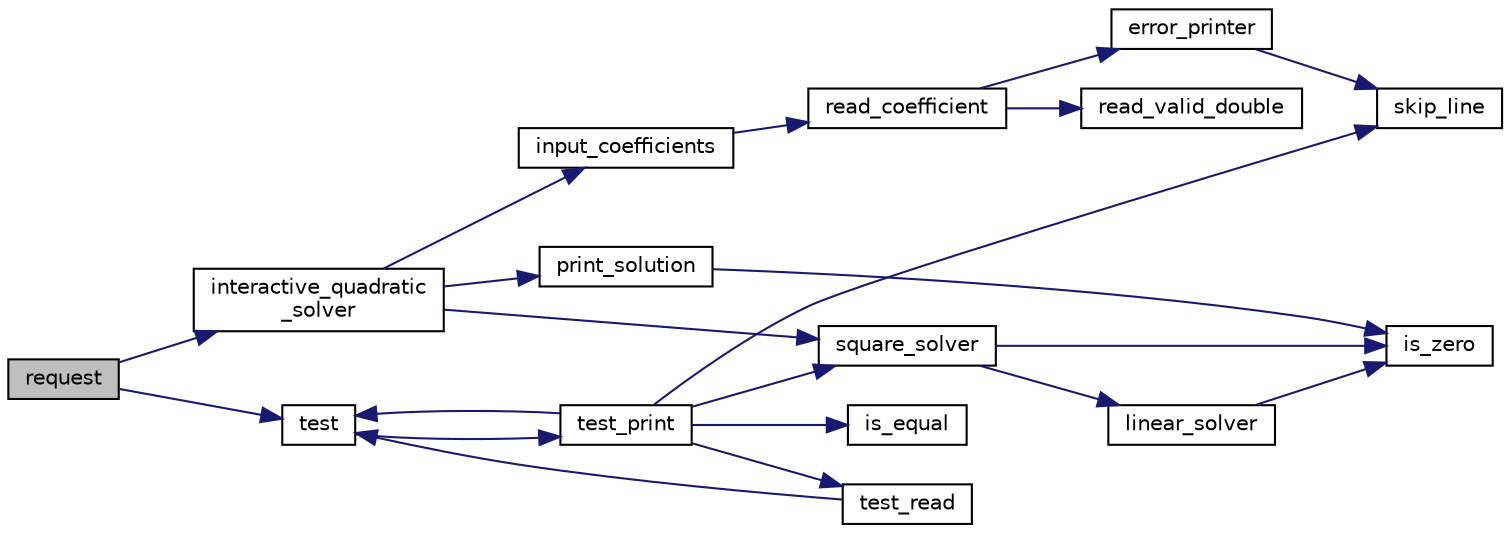 digraph "request"
{
 // LATEX_PDF_SIZE
  edge [fontname="Helvetica",fontsize="10",labelfontname="Helvetica",labelfontsize="10"];
  node [fontname="Helvetica",fontsize="10",shape=record];
  rankdir="LR";
  Node1 [label="request",height=0.2,width=0.4,color="black", fillcolor="grey75", style="filled", fontcolor="black",tooltip=" "];
  Node1 -> Node2 [color="midnightblue",fontsize="10",style="solid",fontname="Helvetica"];
  Node2 [label="interactive_quadratic\l_solver",height=0.2,width=0.4,color="black", fillcolor="white", style="filled",URL="$interface_8cpp.html#a02f6a66242172ced5e7694a59c5c7f63",tooltip=" "];
  Node2 -> Node3 [color="midnightblue",fontsize="10",style="solid",fontname="Helvetica"];
  Node3 [label="input_coefficients",height=0.2,width=0.4,color="black", fillcolor="white", style="filled",URL="$interface_8cpp.html#afd20c160a8b7e223d357912a1b78bb11",tooltip=" "];
  Node3 -> Node4 [color="midnightblue",fontsize="10",style="solid",fontname="Helvetica"];
  Node4 [label="read_coefficient",height=0.2,width=0.4,color="black", fillcolor="white", style="filled",URL="$interface_8cpp.html#a37a4135e5087e4064f6c41a9d4bcc31c",tooltip=" "];
  Node4 -> Node5 [color="midnightblue",fontsize="10",style="solid",fontname="Helvetica"];
  Node5 [label="error_printer",height=0.2,width=0.4,color="black", fillcolor="white", style="filled",URL="$error_8cpp.html#a12e2b8237677e38e9dfeb4f6e86154f5",tooltip=" "];
  Node5 -> Node6 [color="midnightblue",fontsize="10",style="solid",fontname="Helvetica"];
  Node6 [label="skip_line",height=0.2,width=0.4,color="black", fillcolor="white", style="filled",URL="$interface_8cpp.html#a414daf603ed0764e620c131477f3716e",tooltip=" "];
  Node4 -> Node7 [color="midnightblue",fontsize="10",style="solid",fontname="Helvetica"];
  Node7 [label="read_valid_double",height=0.2,width=0.4,color="black", fillcolor="white", style="filled",URL="$interface_8cpp.html#a38cbd1e1a77607ca671449e1e93bbbf2",tooltip=" "];
  Node2 -> Node8 [color="midnightblue",fontsize="10",style="solid",fontname="Helvetica"];
  Node8 [label="print_solution",height=0.2,width=0.4,color="black", fillcolor="white", style="filled",URL="$interface_8cpp.html#a38dbfacccb0dd11c32685c7573127a9f",tooltip=" "];
  Node8 -> Node9 [color="midnightblue",fontsize="10",style="solid",fontname="Helvetica"];
  Node9 [label="is_zero",height=0.2,width=0.4,color="black", fillcolor="white", style="filled",URL="$solver_8cpp.html#a5f362d0ded3cfb385be07e61a70d41cf",tooltip=" "];
  Node2 -> Node10 [color="midnightblue",fontsize="10",style="solid",fontname="Helvetica"];
  Node10 [label="square_solver",height=0.2,width=0.4,color="black", fillcolor="white", style="filled",URL="$solver_8cpp.html#a1eb24f891c892c102e3413c143e472be",tooltip=" "];
  Node10 -> Node9 [color="midnightblue",fontsize="10",style="solid",fontname="Helvetica"];
  Node10 -> Node11 [color="midnightblue",fontsize="10",style="solid",fontname="Helvetica"];
  Node11 [label="linear_solver",height=0.2,width=0.4,color="black", fillcolor="white", style="filled",URL="$solver_8cpp.html#ab9fe58d0f7bcb2b5b193fb612c923487",tooltip=" "];
  Node11 -> Node9 [color="midnightblue",fontsize="10",style="solid",fontname="Helvetica"];
  Node1 -> Node12 [color="midnightblue",fontsize="10",style="solid",fontname="Helvetica"];
  Node12 [label="test",height=0.2,width=0.4,color="black", fillcolor="white", style="filled",URL="$test_8cpp.html#a6e67cad071846f1142f8ef33043c4fc4",tooltip=" "];
  Node12 -> Node13 [color="midnightblue",fontsize="10",style="solid",fontname="Helvetica"];
  Node13 [label="test_print",height=0.2,width=0.4,color="black", fillcolor="white", style="filled",URL="$test_8cpp.html#a68d3e0d724ef10c3796a1ca8ec20dea3",tooltip=" "];
  Node13 -> Node14 [color="midnightblue",fontsize="10",style="solid",fontname="Helvetica"];
  Node14 [label="is_equal",height=0.2,width=0.4,color="black", fillcolor="white", style="filled",URL="$solver_8cpp.html#a59407076ee6342ec18d2de0c0b5ebda9",tooltip=" "];
  Node13 -> Node6 [color="midnightblue",fontsize="10",style="solid",fontname="Helvetica"];
  Node13 -> Node10 [color="midnightblue",fontsize="10",style="solid",fontname="Helvetica"];
  Node13 -> Node12 [color="midnightblue",fontsize="10",style="solid",fontname="Helvetica"];
  Node13 -> Node15 [color="midnightblue",fontsize="10",style="solid",fontname="Helvetica"];
  Node15 [label="test_read",height=0.2,width=0.4,color="black", fillcolor="white", style="filled",URL="$test_8cpp.html#a2472b45ac1b4ecad554421514ec6d083",tooltip=" "];
  Node15 -> Node12 [color="midnightblue",fontsize="10",style="solid",fontname="Helvetica"];
}
